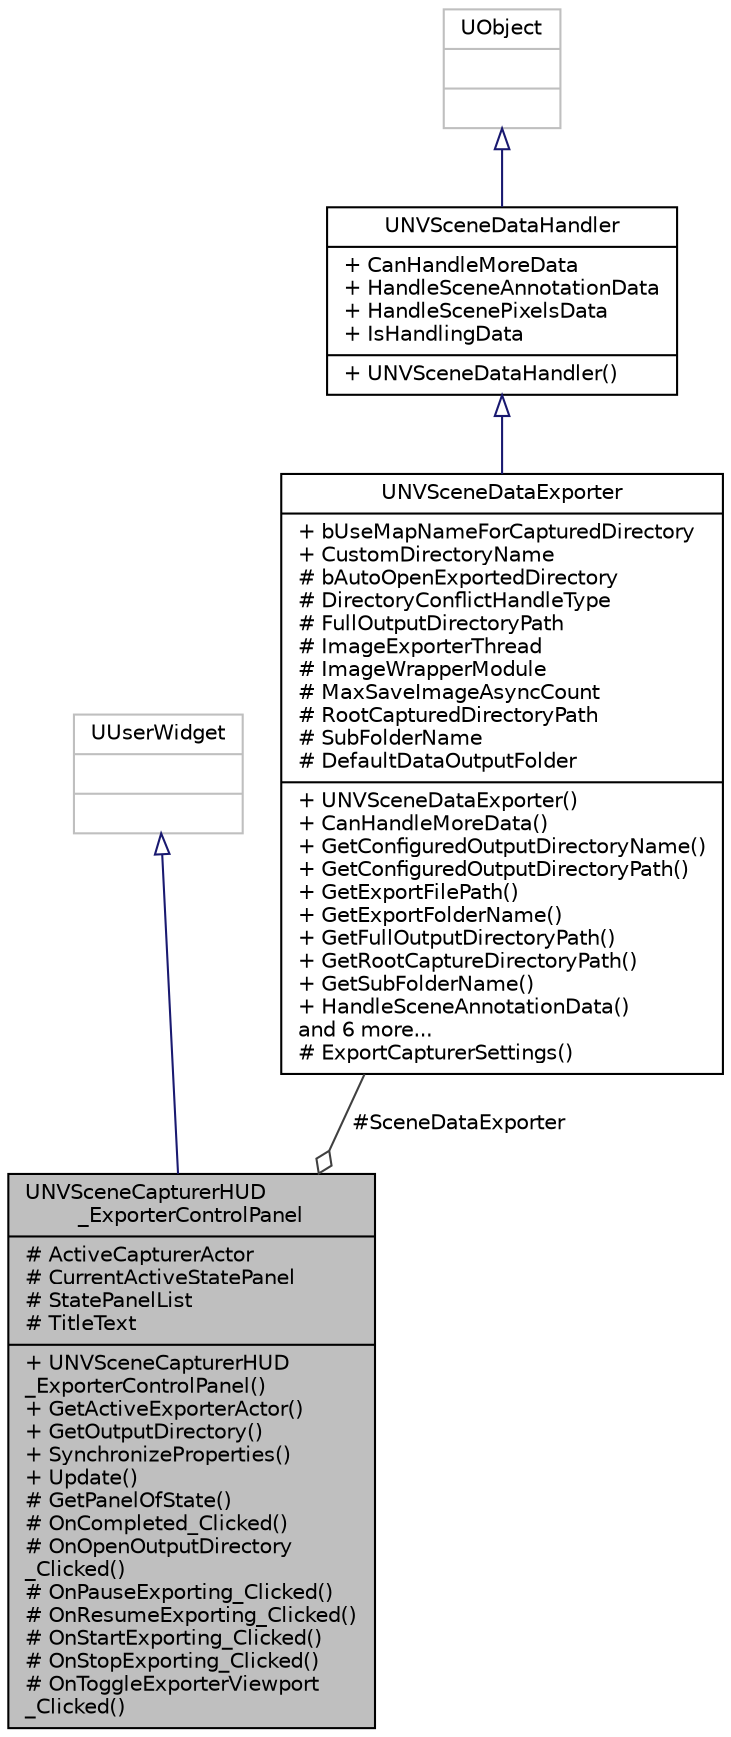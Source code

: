digraph "UNVSceneCapturerHUD_ExporterControlPanel"
{
  edge [fontname="Helvetica",fontsize="10",labelfontname="Helvetica",labelfontsize="10"];
  node [fontname="Helvetica",fontsize="10",shape=record];
  Node1 [label="{UNVSceneCapturerHUD\l_ExporterControlPanel\n|# ActiveCapturerActor\l# CurrentActiveStatePanel\l# StatePanelList\l# TitleText\l|+ UNVSceneCapturerHUD\l_ExporterControlPanel()\l+ GetActiveExporterActor()\l+ GetOutputDirectory()\l+ SynchronizeProperties()\l+ Update()\l# GetPanelOfState()\l# OnCompleted_Clicked()\l# OnOpenOutputDirectory\l_Clicked()\l# OnPauseExporting_Clicked()\l# OnResumeExporting_Clicked()\l# OnStartExporting_Clicked()\l# OnStopExporting_Clicked()\l# OnToggleExporterViewport\l_Clicked()\l}",height=0.2,width=0.4,color="black", fillcolor="grey75", style="filled", fontcolor="black"];
  Node2 -> Node1 [dir="back",color="midnightblue",fontsize="10",style="solid",arrowtail="onormal",fontname="Helvetica"];
  Node2 [label="{UUserWidget\n||}",height=0.2,width=0.4,color="grey75", fillcolor="white", style="filled"];
  Node3 -> Node1 [color="grey25",fontsize="10",style="solid",label=" #SceneDataExporter" ,arrowhead="odiamond",fontname="Helvetica"];
  Node3 [label="{UNVSceneDataExporter\n|+ bUseMapNameForCapturedDirectory\l+ CustomDirectoryName\l# bAutoOpenExportedDirectory\l# DirectoryConflictHandleType\l# FullOutputDirectoryPath\l# ImageExporterThread\l# ImageWrapperModule\l# MaxSaveImageAsyncCount\l# RootCapturedDirectoryPath\l# SubFolderName\l# DefaultDataOutputFolder\l|+ UNVSceneDataExporter()\l+ CanHandleMoreData()\l+ GetConfiguredOutputDirectoryName()\l+ GetConfiguredOutputDirectoryPath()\l+ GetExportFilePath()\l+ GetExportFolderName()\l+ GetFullOutputDirectoryPath()\l+ GetRootCaptureDirectoryPath()\l+ GetSubFolderName()\l+ HandleSceneAnnotationData()\land 6 more...\l# ExportCapturerSettings()\l}",height=0.2,width=0.4,color="black", fillcolor="white", style="filled",URL="$class_u_n_v_scene_data_exporter.html"];
  Node4 -> Node3 [dir="back",color="midnightblue",fontsize="10",style="solid",arrowtail="onormal",fontname="Helvetica"];
  Node4 [label="{UNVSceneDataHandler\n|+ CanHandleMoreData\l+ HandleSceneAnnotationData\l+ HandleScenePixelsData\l+ IsHandlingData\l|+ UNVSceneDataHandler()\l}",height=0.2,width=0.4,color="black", fillcolor="white", style="filled",URL="$class_u_n_v_scene_data_handler.html"];
  Node5 -> Node4 [dir="back",color="midnightblue",fontsize="10",style="solid",arrowtail="onormal",fontname="Helvetica"];
  Node5 [label="{UObject\n||}",height=0.2,width=0.4,color="grey75", fillcolor="white", style="filled"];
}
